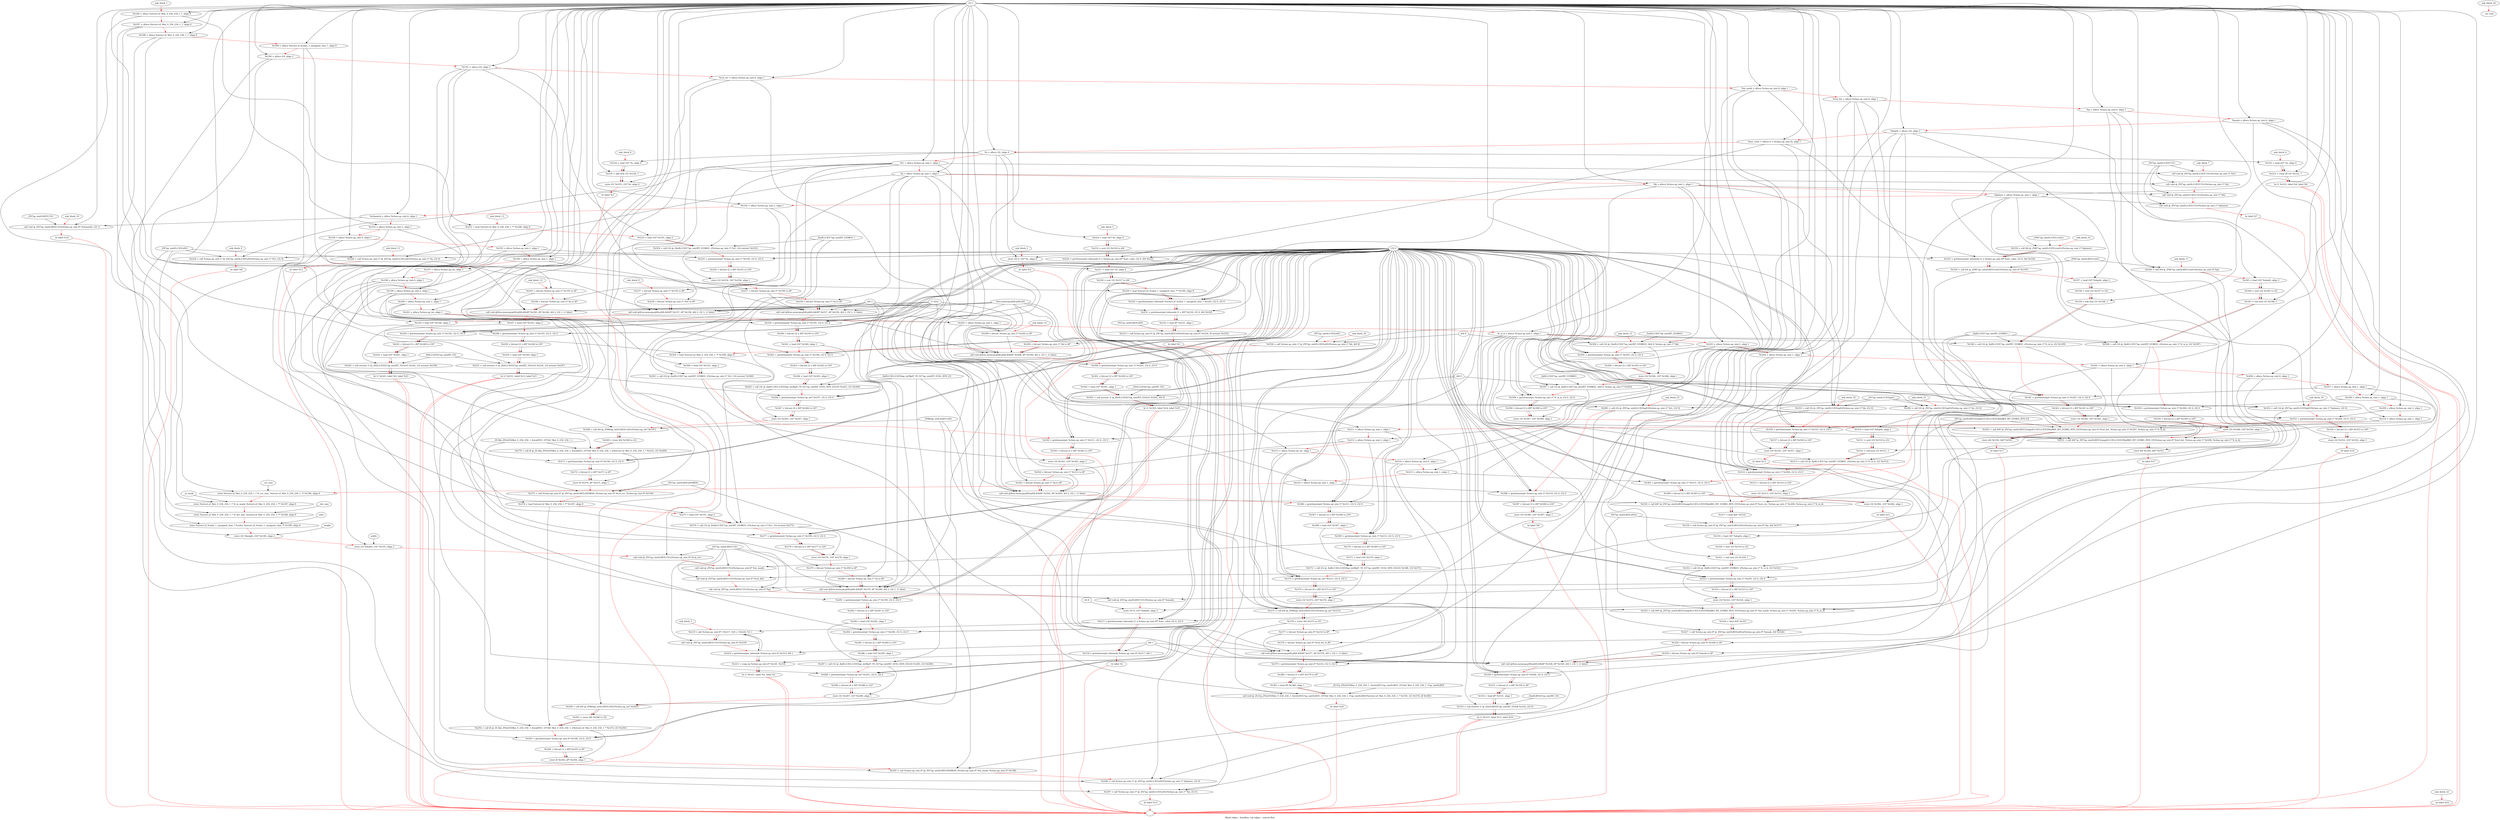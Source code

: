 digraph G {
compound=true
label="Black edges - dataflow, red edges - control flow"
"t186" [label="  %t186 = alloca %struct.xf_Mat_0_256_256_1_*, align 8"]
"t187" [label="  %t187 = alloca %struct.xf_Mat_0_256_256_1_*, align 8"]
"t188" [label="  %t188 = alloca %struct.xf_Mat_0_256_256_1_*, align 8"]
"t189" [label="  %t189 = alloca %struct.xf_Scalar_1_unsigned_char_*, align 8"]
"t190" [label="  %t190 = alloca i16, align 2"]
"t191" [label="  %t191 = alloca i16, align 2"]
"val_src" [label="  %val_src = alloca %class.ap_uint.0, align 1"]
"in_mask" [label="  %in_mask = alloca %class.ap_uint.0, align 1"]
"val_dst" [label="  %val_dst = alloca %class.ap_uint.0, align 1"]
"p" [label="  %p = alloca %class.ap_uint.0, align 1"]
"mask" [label="  %mask = alloca %class.ap_uint.0, align 1"]
"depth" [label="  %depth = alloca i16, align 2"]
"arr_color" [label="  %arr_color = alloca [1 x %class.ap_uint.0], align 1"]
"i" [label="  %i = alloca i32, align 4"]
"i1" [label="  %i1 = alloca %class.ap_uint.1, align 1"]
"j" [label="  %j = alloca %class.ap_uint.1, align 1"]
"k" [label="  %k = alloca %class.ap_uint.1, align 1"]
"planes" [label="  %planes = alloca %class.ap_uint.1, align 1"]
"t192" [label="  %t192 = alloca %class.ap_uint.1, align 1"]
"channels" [label="  %channels = alloca %class.ap_uint.0, align 1"]
"t193" [label="  %t193 = alloca %class.ap_uint.1, align 1"]
"t194" [label="  %t194 = alloca %class.ap_uint.0, align 1"]
"t195" [label="  %t195 = alloca %class.ap_uint.1, align 1"]
"t196" [label="  %t196 = alloca %class.ap_uint.1, align 1"]
"t197" [label="  %t197 = alloca %class.ap_int, align 1"]
"t198" [label="  %t198 = alloca %class.ap_uint.0, align 1"]
"t199" [label="  %t199 = alloca %class.ap_uint.1, align 1"]
"t200" [label="  %t200 = alloca %class.ap_uint.1, align 1"]
"t201" [label="  %t201 = alloca %class.ap_int, align 1"]
"t202" [label="  %t202 = alloca %class.ap_uint.1, align 1"]
"_in_k" [label="  %_in_k = alloca %class.ap_uint.1, align 1"]
"t203" [label="  %t203 = alloca %class.ap_uint.1, align 1"]
"t204" [label="  %t204 = alloca %class.ap_uint.1, align 1"]
"t205" [label="  %t205 = alloca %class.ap_uint.1, align 1"]
"t206" [label="  %t206 = alloca %class.ap_uint.0, align 1"]
"t207" [label="  %t207 = alloca %class.ap_uint.1, align 1"]
"t208" [label="  %t208 = alloca %class.ap_uint.1, align 1"]
"t209" [label="  %t209 = alloca %class.ap_uint.1, align 1"]
"t210" [label="  %t210 = alloca %class.ap_uint.1, align 1"]
"t211" [label="  %t211 = alloca %class.ap_uint.1, align 1"]
"t212" [label="  %t212 = alloca %class.ap_uint.1, align 1"]
"t213" [label="  %t213 = alloca %class.ap_int, align 1"]
"t214" [label="  %t214 = alloca %class.ap_uint.0, align 1"]
"t215" [label="  %t215 = alloca %class.ap_uint.1, align 1"]
"t216" [label="  %t216 = alloca %class.ap_uint.1, align 1"]
"_1" [label="  store %struct.xf_Mat_0_256_256_1_* %_src_mat, %struct.xf_Mat_0_256_256_1_** %t186, align 8"]
"_2" [label="  store %struct.xf_Mat_0_256_256_1_* %_in_mask, %struct.xf_Mat_0_256_256_1_** %t187, align 8"]
"_3" [label="  store %struct.xf_Mat_0_256_256_1_* %_dst_mat, %struct.xf_Mat_0_256_256_1_** %t188, align 8"]
"_4" [label="  store %struct.xf_Scalar_1_unsigned_char_* %color, %struct.xf_Scalar_1_unsigned_char_** %t189, align 8"]
"_5" [label="  store i16 %height, i16* %t190, align 2"]
"_6" [label="  store i16 %width, i16* %t191, align 2"]
"_7" [label="  call void @_ZN7ap_uintILi8EEC1Ev(%class.ap_uint.0* %val_src)"]
"_8" [label="  call void @_ZN7ap_uintILi8EEC1Ev(%class.ap_uint.0* %in_mask)"]
"_9" [label="  call void @_ZN7ap_uintILi8EEC1Ev(%class.ap_uint.0* %val_dst)"]
"_10" [label="  call void @_ZN7ap_uintILi8EEC1Ev(%class.ap_uint.0* %p)"]
"_11" [label="  call void @_ZN7ap_uintILi8EEC1Ev(%class.ap_uint.0* %mask)"]
"_12" [label="  store i16 8, i16* %depth, align 2"]
"t217" [label="  %t217 = getelementptr inbounds [1 x %class.ap_uint.0]* %arr_color, i32 0, i32 0"]
"t218" [label="  %t218 = getelementptr inbounds %class.ap_uint.0* %t217, i64 1"]
"_13" [label="  br label %1"]
"unk_block_1" -> "t186"[color=red]
"i32 1" -> "t186"
"t186" -> "t187"[color=red weight=2]
"i32 1" -> "t187"
"t187" -> "t188"[color=red weight=2]
"i32 1" -> "t188"
"t188" -> "t189"[color=red weight=2]
"i32 1" -> "t189"
"t189" -> "t190"[color=red weight=2]
"i32 1" -> "t190"
"t190" -> "t191"[color=red weight=2]
"i32 1" -> "t191"
"t191" -> "val_src"[color=red weight=2]
"i32 1" -> "val_src"
"val_src" -> "in_mask"[color=red weight=2]
"i32 1" -> "in_mask"
"in_mask" -> "val_dst"[color=red weight=2]
"i32 1" -> "val_dst"
"val_dst" -> "p"[color=red weight=2]
"i32 1" -> "p"
"p" -> "mask"[color=red weight=2]
"i32 1" -> "mask"
"mask" -> "depth"[color=red weight=2]
"i32 1" -> "depth"
"depth" -> "arr_color"[color=red weight=2]
"i32 1" -> "arr_color"
"arr_color" -> "i"[color=red weight=2]
"i32 1" -> "i"
"i" -> "i1"[color=red weight=2]
"i32 1" -> "i1"
"i1" -> "j"[color=red weight=2]
"i32 1" -> "j"
"j" -> "k"[color=red weight=2]
"i32 1" -> "k"
"k" -> "planes"[color=red weight=2]
"i32 1" -> "planes"
"planes" -> "t192"[color=red weight=2]
"i32 1" -> "t192"
"t192" -> "channels"[color=red weight=2]
"i32 1" -> "channels"
"channels" -> "t193"[color=red weight=2]
"i32 1" -> "t193"
"t193" -> "t194"[color=red weight=2]
"i32 1" -> "t194"
"t194" -> "t195"[color=red weight=2]
"i32 1" -> "t195"
"t195" -> "t196"[color=red weight=2]
"i32 1" -> "t196"
"t196" -> "t197"[color=red weight=2]
"i32 1" -> "t197"
"t197" -> "t198"[color=red weight=2]
"i32 1" -> "t198"
"t198" -> "t199"[color=red weight=2]
"i32 1" -> "t199"
"t199" -> "t200"[color=red weight=2]
"i32 1" -> "t200"
"t200" -> "t201"[color=red weight=2]
"i32 1" -> "t201"
"t201" -> "t202"[color=red weight=2]
"i32 1" -> "t202"
"t202" -> "_in_k"[color=red weight=2]
"i32 1" -> "_in_k"
"_in_k" -> "t203"[color=red weight=2]
"i32 1" -> "t203"
"t203" -> "t204"[color=red weight=2]
"i32 1" -> "t204"
"t204" -> "t205"[color=red weight=2]
"i32 1" -> "t205"
"t205" -> "t206"[color=red weight=2]
"i32 1" -> "t206"
"t206" -> "t207"[color=red weight=2]
"i32 1" -> "t207"
"t207" -> "t208"[color=red weight=2]
"i32 1" -> "t208"
"t208" -> "t209"[color=red weight=2]
"i32 1" -> "t209"
"t209" -> "t210"[color=red weight=2]
"i32 1" -> "t210"
"t210" -> "t211"[color=red weight=2]
"i32 1" -> "t211"
"t211" -> "t212"[color=red weight=2]
"i32 1" -> "t212"
"t212" -> "t213"[color=red weight=2]
"i32 1" -> "t213"
"t213" -> "t214"[color=red weight=2]
"i32 1" -> "t214"
"t214" -> "t215"[color=red weight=2]
"i32 1" -> "t215"
"t215" -> "t216"[color=red weight=2]
"i32 1" -> "t216"
"t216" -> "_1"[color=red weight=2]
"_src_mat" -> "_1"
"t186" -> "_1"
"_1" -> "_2"[color=red weight=2]
"_in_mask" -> "_2"
"t187" -> "_2"
"_2" -> "_3"[color=red weight=2]
"_dst_mat" -> "_3"
"t188" -> "_3"
"_3" -> "_4"[color=red weight=2]
"color" -> "_4"
"t189" -> "_4"
"_4" -> "_5"[color=red weight=2]
"height" -> "_5"
"t190" -> "_5"
"_5" -> "_6"[color=red weight=2]
"width" -> "_6"
"t191" -> "_6"
"_6" -> "_7"[color=red weight=2]
"val_src" -> "_7"
"_ZN7ap_uintILi8EEC1Ev" -> "_7"
"_7" -> "_8"[color=red weight=2]
"in_mask" -> "_8"
"_ZN7ap_uintILi8EEC1Ev" -> "_8"
"_8" -> "_9"[color=red weight=2]
"val_dst" -> "_9"
"_ZN7ap_uintILi8EEC1Ev" -> "_9"
"_9" -> "_10"[color=red weight=2]
"p" -> "_10"
"_ZN7ap_uintILi8EEC1Ev" -> "_10"
"_10" -> "_11"[color=red weight=2]
"mask" -> "_11"
"_ZN7ap_uintILi8EEC1Ev" -> "_11"
"_11" -> "_12"[color=red weight=2]
"i16 8" -> "_12"
"depth" -> "_12"
"_12" -> "t217"[color=red weight=2]
"arr_color" -> "t217"
"i32 0" -> "t217"
"i32 0" -> "t217"
"t217" -> "t218"[color=red weight=2]
"t217" -> "t218"
"i64 1" -> "t218"
"t218" -> "_13"[color=red weight=2]
"_13" -> ""[color=red]

"t219" [label="  %t219 = phi %class.ap_uint.0* [ %t217, %0 ], [ %t220, %1 ]"]
"_14" [label="  call void @_ZN7ap_uintILi8EEC1Ev(%class.ap_uint.0* %t219)"]
"t220" [label="  %t220 = getelementptr inbounds %class.ap_uint.0* %t219, i64 1"]
"t221" [label="  %t221 = icmp eq %class.ap_uint.0* %t220, %t218"]
"_15" [label="  br i1 %t221, label %2, label %1"]
"unk_block_2" -> "t219"[color=red]
"t217" -> "t219"
"t220" -> "t219"
"t219" -> "_14"[color=red weight=2]
"t219" -> "_14"
"_ZN7ap_uintILi8EEC1Ev" -> "_14"
"_14" -> "t220"[color=red weight=2]
"t219" -> "t220"
"i64 1" -> "t220"
"t220" -> "t221"[color=red weight=2]
"t220" -> "t221"
"t218" -> "t221"
"t221" -> "_15"[color=red weight=2]
"t221" -> "_15"
"_15" -> ""[color=red]
"_15" -> ""[color=red]

"_16" [label="  store i32 0, i32* %i, align 4"]
"_17" [label="  br label %3"]
"unk_block_3" -> "_16"[color=red]
"i32 0" -> "_16"
"i" -> "_16"
"_16" -> "_17"[color=red weight=2]
"_17" -> ""[color=red]

"t222" [label="  %t222 = load i32* %i, align 4"]
"t223" [label="  %t223 = icmp slt i32 %t222, 1"]
"_18" [label="  br i1 %t223, label %4, label %6"]
"unk_block_4" -> "t222"[color=red]
"i" -> "t222"
"t222" -> "t223"[color=red weight=2]
"t222" -> "t223"
"i32 1" -> "t223"
"t223" -> "_18"[color=red weight=2]
"t223" -> "_18"
"_18" -> ""[color=red]
"_18" -> ""[color=red]

"t224" [label="  %t224 = load i32* %i, align 4"]
"t225" [label="  %t225 = sext i32 %t224 to i64"]
"t226" [label="  %t226 = getelementptr inbounds [1 x %class.ap_uint.0]* %arr_color, i32 0, i64 %t225"]
"t227" [label="  %t227 = load i32* %i, align 4"]
"t228" [label="  %t228 = sext i32 %t227 to i64"]
"t229" [label="  %t229 = load %struct.xf_Scalar_1_unsigned_char_** %t189, align 8"]
"t230" [label="  %t230 = getelementptr inbounds %struct.xf_Scalar_1_unsigned_char_* %t229, i32 0, i32 0"]
"t231" [label="  %t231 = getelementptr inbounds [1 x i8]* %t230, i32 0, i64 %t228"]
"t232" [label="  %t232 = load i8* %t231, align 1"]
"t233" [label="  %t233 = call %class.ap_uint.0* @_ZN7ap_uintILi8EEaSEh(%class.ap_uint.0* %t226, i8 zeroext %t232)"]
"_19" [label="  br label %5"]
"unk_block_5" -> "t224"[color=red]
"i" -> "t224"
"t224" -> "t225"[color=red weight=2]
"t224" -> "t225"
"t225" -> "t226"[color=red weight=2]
"arr_color" -> "t226"
"i32 0" -> "t226"
"t225" -> "t226"
"t226" -> "t227"[color=red weight=2]
"i" -> "t227"
"t227" -> "t228"[color=red weight=2]
"t227" -> "t228"
"t228" -> "t229"[color=red weight=2]
"t189" -> "t229"
"t229" -> "t230"[color=red weight=2]
"t229" -> "t230"
"i32 0" -> "t230"
"i32 0" -> "t230"
"t230" -> "t231"[color=red weight=2]
"t230" -> "t231"
"i32 0" -> "t231"
"t228" -> "t231"
"t231" -> "t232"[color=red weight=2]
"t231" -> "t232"
"t232" -> "t233"[color=red weight=2]
"t226" -> "t233"
"t232" -> "t233"
"_ZN7ap_uintILi8EEaSEh" -> "t233"
"t233" -> "_19"[color=red weight=2]
"_19" -> ""[color=red]

"t234" [label="  %t234 = load i32* %i, align 4"]
"t235" [label="  %t235 = add nsw i32 %t234, 1"]
"_20" [label="  store i32 %t235, i32* %i, align 4"]
"_21" [label="  br label %3"]
"unk_block_6" -> "t234"[color=red]
"i" -> "t234"
"t234" -> "t235"[color=red weight=2]
"t234" -> "t235"
"i32 1" -> "t235"
"t235" -> "_20"[color=red weight=2]
"t235" -> "_20"
"i" -> "_20"
"_20" -> "_21"[color=red weight=2]
"_21" -> ""[color=red]

"_22" [label="  call void @_ZN7ap_uintILi13EEC1Ev(%class.ap_uint.1* %i1)"]
"_23" [label="  call void @_ZN7ap_uintILi13EEC1Ev(%class.ap_uint.1* %j)"]
"_24" [label="  call void @_ZN7ap_uintILi13EEC1Ev(%class.ap_uint.1* %k)"]
"_25" [label="  call void @_ZN7ap_uintILi13EEC1Ev(%class.ap_uint.1* %planes)"]
"_26" [label="  br label %7"]
"unk_block_7" -> "_22"[color=red]
"i1" -> "_22"
"_ZN7ap_uintILi13EEC1Ev" -> "_22"
"_22" -> "_23"[color=red weight=2]
"j" -> "_23"
"_ZN7ap_uintILi13EEC1Ev" -> "_23"
"_23" -> "_24"[color=red weight=2]
"k" -> "_24"
"_ZN7ap_uintILi13EEC1Ev" -> "_24"
"_24" -> "_25"[color=red weight=2]
"planes" -> "_25"
"_ZN7ap_uintILi13EEC1Ev" -> "_25"
"_25" -> "_26"[color=red weight=2]
"_26" -> ""[color=red]

"t236" [label="  %t236 = call %class.ap_uint.1* @_ZN7ap_uintILi13EEaSEi(%class.ap_uint.1* %i1, i32 0)"]
"_27" [label="  br label %8"]
"unk_block_8" -> "t236"[color=red]
"i1" -> "t236"
"i32 0" -> "t236"
"_ZN7ap_uintILi13EEaSEi" -> "t236"
"t236" -> "_27"[color=red weight=2]
"_27" -> ""[color=red]

"t237" [label="  %t237 = bitcast %class.ap_uint.1* %t192 to i8*"]
"t238" [label="  %t238 = bitcast %class.ap_uint.1* %i1 to i8*"]
"_28" [label="  call void @llvm.memcpy.p0i8.p0i8.i64(i8* %t237, i8* %t238, i64 2, i32 1, i1 false)"]
"t239" [label="  %t239 = load i16* %t190, align 2"]
"t240" [label="  %t240 = getelementptr %class.ap_uint.1* %t192, i32 0, i32 0"]
"t241" [label="  %t241 = bitcast [2 x i8]* %t240 to i16*"]
"t242" [label="  %t242 = load i16* %t241, align 1"]
"t243" [label="  %t243 = call zeroext i1 @_ZltILi13EEb7ap_uintIXT_EEt(i16 %t242, i16 zeroext %t239)"]
"_29" [label="  br i1 %t243, label %9, label %23"]
"unk_block_9" -> "t237"[color=red]
"t192" -> "t237"
"t237" -> "t238"[color=red weight=2]
"i1" -> "t238"
"t238" -> "_28"[color=red weight=2]
"t237" -> "_28"
"t238" -> "_28"
"i64 2" -> "_28"
"i32 1" -> "_28"
"i1 false" -> "_28"
"llvm.memcpy.p0i8.p0i8.i64" -> "_28"
"_28" -> "t239"[color=red weight=2]
"t190" -> "t239"
"t239" -> "t240"[color=red weight=2]
"t192" -> "t240"
"i32 0" -> "t240"
"i32 0" -> "t240"
"t240" -> "t241"[color=red weight=2]
"t240" -> "t241"
"t241" -> "t242"[color=red weight=2]
"t241" -> "t242"
"t242" -> "t243"[color=red weight=2]
"t242" -> "t243"
"t239" -> "t243"
"_ZltILi13EEb7ap_uintIXT_EEt" -> "t243"
"t243" -> "_29"[color=red weight=2]
"t243" -> "_29"
"_29" -> ""[color=red]
"_29" -> ""[color=red]

"_30" [label="  call void @_ZN7ap_uintILi8EEC1Ei(%class.ap_uint.0* %channels, i32 1)"]
"_31" [label="  br label %10"]
"unk_block_10" -> "_30"[color=red]
"channels" -> "_30"
"i32 1" -> "_30"
"_ZN7ap_uintILi8EEC1Ei" -> "_30"
"_30" -> "_31"[color=red weight=2]
"_31" -> ""[color=red]

"t244" [label="  %t244 = call %class.ap_uint.1* @_ZN7ap_uintILi13EEaSEi(%class.ap_uint.1* %j, i32 0)"]
"_32" [label="  br label %11"]
"unk_block_11" -> "t244"[color=red]
"j" -> "t244"
"i32 0" -> "t244"
"_ZN7ap_uintILi13EEaSEi" -> "t244"
"t244" -> "_32"[color=red weight=2]
"_32" -> ""[color=red]

"t245" [label="  %t245 = bitcast %class.ap_uint.1* %t193 to i8*"]
"t246" [label="  %t246 = bitcast %class.ap_uint.1* %j to i8*"]
"_33" [label="  call void @llvm.memcpy.p0i8.p0i8.i64(i8* %t245, i8* %t246, i64 2, i32 1, i1 false)"]
"t247" [label="  %t247 = load i16* %t191, align 2"]
"t248" [label="  %t248 = getelementptr %class.ap_uint.1* %t193, i32 0, i32 0"]
"t249" [label="  %t249 = bitcast [2 x i8]* %t248 to i16*"]
"t250" [label="  %t250 = load i16* %t249, align 1"]
"t251" [label="  %t251 = call zeroext i1 @_ZltILi13EEb7ap_uintIXT_EEt(i16 %t250, i16 zeroext %t247)"]
"_34" [label="  br i1 %t251, label %12, label %21"]
"unk_block_12" -> "t245"[color=red]
"t193" -> "t245"
"t245" -> "t246"[color=red weight=2]
"j" -> "t246"
"t246" -> "_33"[color=red weight=2]
"t245" -> "_33"
"t246" -> "_33"
"i64 2" -> "_33"
"i32 1" -> "_33"
"i1 false" -> "_33"
"llvm.memcpy.p0i8.p0i8.i64" -> "_33"
"_33" -> "t247"[color=red weight=2]
"t191" -> "t247"
"t247" -> "t248"[color=red weight=2]
"t193" -> "t248"
"i32 0" -> "t248"
"i32 0" -> "t248"
"t248" -> "t249"[color=red weight=2]
"t248" -> "t249"
"t249" -> "t250"[color=red weight=2]
"t249" -> "t250"
"t250" -> "t251"[color=red weight=2]
"t250" -> "t251"
"t247" -> "t251"
"_ZltILi13EEb7ap_uintIXT_EEt" -> "t251"
"t251" -> "_34"[color=red weight=2]
"t251" -> "_34"
"_34" -> ""[color=red]
"_34" -> ""[color=red]

"t252" [label="  %t252 = load %struct.xf_Mat_0_256_256_1_** %t186, align 8"]
"t253" [label="  %t253 = load i16* %t191, align 2"]
"t254" [label="  %t254 = call i16 @_ZmlILi13EE7ap_uintIXT_EERKS1_t(%class.ap_uint.1* %i1, i16 zeroext %t253)"]
"t255" [label="  %t255 = getelementptr %class.ap_uint.1* %t195, i32 0, i32 0"]
"t256" [label="  %t256 = bitcast [2 x i8]* %t255 to i16*"]
"_35" [label="  store i16 %t254, i16* %t256, align 1"]
"t257" [label="  %t257 = bitcast %class.ap_uint.1* %t196 to i8*"]
"t258" [label="  %t258 = bitcast %class.ap_uint.1* %j to i8*"]
"_36" [label="  call void @llvm.memcpy.p0i8.p0i8.i64(i8* %t257, i8* %t258, i64 2, i32 1, i1 false)"]
"t259" [label="  %t259 = getelementptr %class.ap_uint.1* %t195, i32 0, i32 0"]
"t260" [label="  %t260 = bitcast [2 x i8]* %t259 to i16*"]
"t261" [label="  %t261 = load i16* %t260, align 1"]
"t262" [label="  %t262 = getelementptr %class.ap_uint.1* %t196, i32 0, i32 0"]
"t263" [label="  %t263 = bitcast [2 x i8]* %t262 to i16*"]
"t264" [label="  %t264 = load i16* %t263, align 1"]
"t265" [label="  %t265 = call i32 @_ZplILi13ELi13EE6ap_intIXplT_T0_EE7ap_uintIXT_EES2_IXT0_EE(i16 %t261, i16 %t264)"]
"t266" [label="  %t266 = getelementptr %class.ap_int* %t197, i32 0, i32 0"]
"t267" [label="  %t267 = bitcast [4 x i8]* %t266 to i32*"]
"_37" [label="  store i32 %t265, i32* %t267, align 1"]
"t268" [label="  %t268 = call i64 @_ZNK6ap_intILi26EEcvlEv(%class.ap_int* %t197)"]
"t269" [label="  %t269 = trunc i64 %t268 to i32"]
"t270" [label="  %t270 = call i8 @_ZL36p_ZN2xf16Mat_0_256_256_1_4readIEEi_1P19xf_Mat_0_256_256_1_i(%struct.xf_Mat_0_256_256_1_* %t252, i32 %t269)"]
"t271" [label="  %t271 = getelementptr %class.ap_uint.0* %t194, i32 0, i32 0"]
"t272" [label="  %t272 = bitcast [1 x i8]* %t271 to i8*"]
"_38" [label="  store i8 %t270, i8* %t272, align 1"]
"t273" [label="  %t273 = call %class.ap_uint.0* @_ZN7ap_uintILi8EEaSERKS0_(%class.ap_uint.0* %val_src, %class.ap_uint.0* %t194)"]
"t274" [label="  %t274 = load %struct.xf_Mat_0_256_256_1_** %t187, align 8"]
"t275" [label="  %t275 = load i16* %t191, align 2"]
"t276" [label="  %t276 = call i16 @_ZmlILi13EE7ap_uintIXT_EERKS1_t(%class.ap_uint.1* %i1, i16 zeroext %t275)"]
"t277" [label="  %t277 = getelementptr %class.ap_uint.1* %t199, i32 0, i32 0"]
"t278" [label="  %t278 = bitcast [2 x i8]* %t277 to i16*"]
"_39" [label="  store i16 %t276, i16* %t278, align 1"]
"t279" [label="  %t279 = bitcast %class.ap_uint.1* %t200 to i8*"]
"t280" [label="  %t280 = bitcast %class.ap_uint.1* %j to i8*"]
"_40" [label="  call void @llvm.memcpy.p0i8.p0i8.i64(i8* %t279, i8* %t280, i64 2, i32 1, i1 false)"]
"t281" [label="  %t281 = getelementptr %class.ap_uint.1* %t199, i32 0, i32 0"]
"t282" [label="  %t282 = bitcast [2 x i8]* %t281 to i16*"]
"t283" [label="  %t283 = load i16* %t282, align 1"]
"t284" [label="  %t284 = getelementptr %class.ap_uint.1* %t200, i32 0, i32 0"]
"t285" [label="  %t285 = bitcast [2 x i8]* %t284 to i16*"]
"t286" [label="  %t286 = load i16* %t285, align 1"]
"t287" [label="  %t287 = call i32 @_ZplILi13ELi13EE6ap_intIXplT_T0_EE7ap_uintIXT_EES2_IXT0_EE(i16 %t283, i16 %t286)"]
"t288" [label="  %t288 = getelementptr %class.ap_int* %t201, i32 0, i32 0"]
"t289" [label="  %t289 = bitcast [4 x i8]* %t288 to i32*"]
"_41" [label="  store i32 %t287, i32* %t289, align 1"]
"t290" [label="  %t290 = call i64 @_ZNK6ap_intILi26EEcvlEv(%class.ap_int* %t201)"]
"t291" [label="  %t291 = trunc i64 %t290 to i32"]
"t292" [label="  %t292 = call i8 @_ZL36p_ZN2xf16Mat_0_256_256_1_4readIEEi_1P19xf_Mat_0_256_256_1_i(%struct.xf_Mat_0_256_256_1_* %t274, i32 %t291)"]
"t293" [label="  %t293 = getelementptr %class.ap_uint.0* %t198, i32 0, i32 0"]
"t294" [label="  %t294 = bitcast [1 x i8]* %t293 to i8*"]
"_42" [label="  store i8 %t292, i8* %t294, align 1"]
"t295" [label="  %t295 = call %class.ap_uint.0* @_ZN7ap_uintILi8EEaSERKS0_(%class.ap_uint.0* %in_mask, %class.ap_uint.0* %t198)"]
"t296" [label="  %t296 = call %class.ap_uint.1* @_ZN7ap_uintILi13EEaSEi(%class.ap_uint.1* %planes, i32 0)"]
"t297" [label="  %t297 = call %class.ap_uint.1* @_ZN7ap_uintILi13EEaSEi(%class.ap_uint.1* %k, i32 0)"]
"_43" [label="  br label %13"]
"unk_block_13" -> "t252"[color=red]
"t186" -> "t252"
"t252" -> "t253"[color=red weight=2]
"t191" -> "t253"
"t253" -> "t254"[color=red weight=2]
"i1" -> "t254"
"t253" -> "t254"
"_ZmlILi13EE7ap_uintIXT_EERKS1_t" -> "t254"
"t254" -> "t255"[color=red weight=2]
"t195" -> "t255"
"i32 0" -> "t255"
"i32 0" -> "t255"
"t255" -> "t256"[color=red weight=2]
"t255" -> "t256"
"t256" -> "_35"[color=red weight=2]
"t254" -> "_35"
"t256" -> "_35"
"_35" -> "t257"[color=red weight=2]
"t196" -> "t257"
"t257" -> "t258"[color=red weight=2]
"j" -> "t258"
"t258" -> "_36"[color=red weight=2]
"t257" -> "_36"
"t258" -> "_36"
"i64 2" -> "_36"
"i32 1" -> "_36"
"i1 false" -> "_36"
"llvm.memcpy.p0i8.p0i8.i64" -> "_36"
"_36" -> "t259"[color=red weight=2]
"t195" -> "t259"
"i32 0" -> "t259"
"i32 0" -> "t259"
"t259" -> "t260"[color=red weight=2]
"t259" -> "t260"
"t260" -> "t261"[color=red weight=2]
"t260" -> "t261"
"t261" -> "t262"[color=red weight=2]
"t196" -> "t262"
"i32 0" -> "t262"
"i32 0" -> "t262"
"t262" -> "t263"[color=red weight=2]
"t262" -> "t263"
"t263" -> "t264"[color=red weight=2]
"t263" -> "t264"
"t264" -> "t265"[color=red weight=2]
"t261" -> "t265"
"t264" -> "t265"
"_ZplILi13ELi13EE6ap_intIXplT_T0_EE7ap_uintIXT_EES2_IXT0_EE" -> "t265"
"t265" -> "t266"[color=red weight=2]
"t197" -> "t266"
"i32 0" -> "t266"
"i32 0" -> "t266"
"t266" -> "t267"[color=red weight=2]
"t266" -> "t267"
"t267" -> "_37"[color=red weight=2]
"t265" -> "_37"
"t267" -> "_37"
"_37" -> "t268"[color=red weight=2]
"t197" -> "t268"
"_ZNK6ap_intILi26EEcvlEv" -> "t268"
"t268" -> "t269"[color=red weight=2]
"t268" -> "t269"
"t269" -> "t270"[color=red weight=2]
"t252" -> "t270"
"t269" -> "t270"
"_ZL36p_ZN2xf16Mat_0_256_256_1_4readIEEi_1P19xf_Mat_0_256_256_1_i" -> "t270"
"t270" -> "t271"[color=red weight=2]
"t194" -> "t271"
"i32 0" -> "t271"
"i32 0" -> "t271"
"t271" -> "t272"[color=red weight=2]
"t271" -> "t272"
"t272" -> "_38"[color=red weight=2]
"t270" -> "_38"
"t272" -> "_38"
"_38" -> "t273"[color=red weight=2]
"val_src" -> "t273"
"t194" -> "t273"
"_ZN7ap_uintILi8EEaSERKS0_" -> "t273"
"t273" -> "t274"[color=red weight=2]
"t187" -> "t274"
"t274" -> "t275"[color=red weight=2]
"t191" -> "t275"
"t275" -> "t276"[color=red weight=2]
"i1" -> "t276"
"t275" -> "t276"
"_ZmlILi13EE7ap_uintIXT_EERKS1_t" -> "t276"
"t276" -> "t277"[color=red weight=2]
"t199" -> "t277"
"i32 0" -> "t277"
"i32 0" -> "t277"
"t277" -> "t278"[color=red weight=2]
"t277" -> "t278"
"t278" -> "_39"[color=red weight=2]
"t276" -> "_39"
"t278" -> "_39"
"_39" -> "t279"[color=red weight=2]
"t200" -> "t279"
"t279" -> "t280"[color=red weight=2]
"j" -> "t280"
"t280" -> "_40"[color=red weight=2]
"t279" -> "_40"
"t280" -> "_40"
"i64 2" -> "_40"
"i32 1" -> "_40"
"i1 false" -> "_40"
"llvm.memcpy.p0i8.p0i8.i64" -> "_40"
"_40" -> "t281"[color=red weight=2]
"t199" -> "t281"
"i32 0" -> "t281"
"i32 0" -> "t281"
"t281" -> "t282"[color=red weight=2]
"t281" -> "t282"
"t282" -> "t283"[color=red weight=2]
"t282" -> "t283"
"t283" -> "t284"[color=red weight=2]
"t200" -> "t284"
"i32 0" -> "t284"
"i32 0" -> "t284"
"t284" -> "t285"[color=red weight=2]
"t284" -> "t285"
"t285" -> "t286"[color=red weight=2]
"t285" -> "t286"
"t286" -> "t287"[color=red weight=2]
"t283" -> "t287"
"t286" -> "t287"
"_ZplILi13ELi13EE6ap_intIXplT_T0_EE7ap_uintIXT_EES2_IXT0_EE" -> "t287"
"t287" -> "t288"[color=red weight=2]
"t201" -> "t288"
"i32 0" -> "t288"
"i32 0" -> "t288"
"t288" -> "t289"[color=red weight=2]
"t288" -> "t289"
"t289" -> "_41"[color=red weight=2]
"t287" -> "_41"
"t289" -> "_41"
"_41" -> "t290"[color=red weight=2]
"t201" -> "t290"
"_ZNK6ap_intILi26EEcvlEv" -> "t290"
"t290" -> "t291"[color=red weight=2]
"t290" -> "t291"
"t291" -> "t292"[color=red weight=2]
"t274" -> "t292"
"t291" -> "t292"
"_ZL36p_ZN2xf16Mat_0_256_256_1_4readIEEi_1P19xf_Mat_0_256_256_1_i" -> "t292"
"t292" -> "t293"[color=red weight=2]
"t198" -> "t293"
"i32 0" -> "t293"
"i32 0" -> "t293"
"t293" -> "t294"[color=red weight=2]
"t293" -> "t294"
"t294" -> "_42"[color=red weight=2]
"t292" -> "_42"
"t294" -> "_42"
"_42" -> "t295"[color=red weight=2]
"in_mask" -> "t295"
"t198" -> "t295"
"_ZN7ap_uintILi8EEaSERKS0_" -> "t295"
"t295" -> "t296"[color=red weight=2]
"planes" -> "t296"
"i32 0" -> "t296"
"_ZN7ap_uintILi13EEaSEi" -> "t296"
"t296" -> "t297"[color=red weight=2]
"k" -> "t297"
"i32 0" -> "t297"
"_ZN7ap_uintILi13EEaSEi" -> "t297"
"t297" -> "_43"[color=red weight=2]
"_43" -> ""[color=red]

"t298" [label="  %t298 = bitcast %class.ap_uint.1* %t202 to i8*"]
"t299" [label="  %t299 = bitcast %class.ap_uint.1* %k to i8*"]
"_44" [label="  call void @llvm.memcpy.p0i8.p0i8.i64(i8* %t298, i8* %t299, i64 2, i32 1, i1 false)"]
"t300" [label="  %t300 = getelementptr %class.ap_uint.1* %t202, i32 0, i32 0"]
"t301" [label="  %t301 = bitcast [2 x i8]* %t300 to i16*"]
"t302" [label="  %t302 = load i16* %t301, align 1"]
"t303" [label="  %t303 = call zeroext i1 @_ZleILi13EEb7ap_uintIXT_EEl(i16 %t302, i64 0)"]
"_45" [label="  br i1 %t303, label %14, label %19"]
"unk_block_14" -> "t298"[color=red]
"t202" -> "t298"
"t298" -> "t299"[color=red weight=2]
"k" -> "t299"
"t299" -> "_44"[color=red weight=2]
"t298" -> "_44"
"t299" -> "_44"
"i64 2" -> "_44"
"i32 1" -> "_44"
"i1 false" -> "_44"
"llvm.memcpy.p0i8.p0i8.i64" -> "_44"
"_44" -> "t300"[color=red weight=2]
"t202" -> "t300"
"i32 0" -> "t300"
"i32 0" -> "t300"
"t300" -> "t301"[color=red weight=2]
"t300" -> "t301"
"t301" -> "t302"[color=red weight=2]
"t301" -> "t302"
"t302" -> "t303"[color=red weight=2]
"t302" -> "t303"
"i64 0" -> "t303"
"_ZleILi13EEb7ap_uintIXT_EEl" -> "t303"
"t303" -> "_45"[color=red weight=2]
"t303" -> "_45"
"_45" -> ""[color=red]
"_45" -> ""[color=red]

"t304" [label="  %t304 = call i16 @_ZmlILi13EE7ap_uintIXT_EElRKS1_(i64 8, %class.ap_uint.1* %k)"]
"t305" [label="  %t305 = getelementptr %class.ap_uint.1* %t203, i32 0, i32 0"]
"t306" [label="  %t306 = bitcast [2 x i8]* %t305 to i16*"]
"_46" [label="  store i16 %t304, i16* %t306, align 1"]
"t307" [label="  %t307 = call i16 @_ZplILi13EE7ap_uintIXT_EElRKS1_(i64 0, %class.ap_uint.1* %t203)"]
"t308" [label="  %t308 = getelementptr %class.ap_uint.1* %_in_k, i32 0, i32 0"]
"t309" [label="  %t309 = bitcast [2 x i8]* %t308 to i16*"]
"_47" [label="  store i16 %t307, i16* %t309, align 1"]
"t310" [label="  %t310 = load i16* %depth, align 2"]
"t311" [label="  %t311 = sext i16 %t310 to i32"]
"t312" [label="  %t312 = sub nsw i32 %t311, 1"]
"t313" [label="  %t313 = call i16 @_ZplILi13EE7ap_uintIXT_EERKS1_i(%class.ap_uint.1* %_in_k, i32 %t312)"]
"t314" [label="  %t314 = getelementptr %class.ap_uint.1* %t204, i32 0, i32 0"]
"t315" [label="  %t315 = bitcast [2 x i8]* %t314 to i16*"]
"_48" [label="  store i16 %t313, i16* %t315, align 1"]
"t316" [label="  %t316 = call i64* @_ZN7ap_uintILi8EE5rangeILi13ELi13EEERmRKS_IXT_EERKS_IXT0_EE(%class.ap_uint.0* %val_src, %class.ap_uint.1* %t204, %class.ap_uint.1* %_in_k)"]
"t317" [label="  %t317 = load i64* %t316"]
"t318" [label="  %t318 = call %class.ap_uint.0* @_ZN7ap_uintILi8EEaSEm(%class.ap_uint.0* %p, i64 %t317)"]
"t319" [label="  %t319 = load i16* %depth, align 2"]
"t320" [label="  %t320 = sext i16 %t319 to i32"]
"t321" [label="  %t321 = sub nsw i32 %t320, 1"]
"t322" [label="  %t322 = call i16 @_ZplILi13EE7ap_uintIXT_EERKS1_i(%class.ap_uint.1* %_in_k, i32 %t321)"]
"t323" [label="  %t323 = getelementptr %class.ap_uint.1* %t205, i32 0, i32 0"]
"t324" [label="  %t324 = bitcast [2 x i8]* %t323 to i16*"]
"_49" [label="  store i16 %t322, i16* %t324, align 1"]
"t325" [label="  %t325 = call i64* @_ZN7ap_uintILi8EE5rangeILi13ELi13EEERmRKS_IXT_EERKS_IXT0_EE(%class.ap_uint.0* %in_mask, %class.ap_uint.1* %t205, %class.ap_uint.1* %_in_k)"]
"t326" [label="  %t326 = load i64* %t325"]
"t327" [label="  %t327 = call %class.ap_uint.0* @_ZN7ap_uintILi8EEaSEm(%class.ap_uint.0* %mask, i64 %t326)"]
"t328" [label="  %t328 = bitcast %class.ap_uint.0* %t206 to i8*"]
"t329" [label="  %t329 = bitcast %class.ap_uint.0* %mask to i8*"]
"_50" [label="  call void @llvm.memcpy.p0i8.p0i8.i64(i8* %t328, i8* %t329, i64 1, i32 1, i1 false)"]
"t330" [label="  %t330 = getelementptr %class.ap_uint.0* %t206, i32 0, i32 0"]
"t331" [label="  %t331 = bitcast [1 x i8]* %t330 to i8*"]
"t332" [label="  %t332 = load i8* %t331, align 1"]
"t333" [label="  %t333 = call zeroext i1 @_ZneILi8EEb7ap_uintIXT_EEi(i8 %t332, i32 0)"]
"_51" [label="  br i1 %t333, label %15, label %16"]
"unk_block_15" -> "t304"[color=red]
"i64 8" -> "t304"
"k" -> "t304"
"_ZmlILi13EE7ap_uintIXT_EElRKS1_" -> "t304"
"t304" -> "t305"[color=red weight=2]
"t203" -> "t305"
"i32 0" -> "t305"
"i32 0" -> "t305"
"t305" -> "t306"[color=red weight=2]
"t305" -> "t306"
"t306" -> "_46"[color=red weight=2]
"t304" -> "_46"
"t306" -> "_46"
"_46" -> "t307"[color=red weight=2]
"i64 0" -> "t307"
"t203" -> "t307"
"_ZplILi13EE7ap_uintIXT_EElRKS1_" -> "t307"
"t307" -> "t308"[color=red weight=2]
"_in_k" -> "t308"
"i32 0" -> "t308"
"i32 0" -> "t308"
"t308" -> "t309"[color=red weight=2]
"t308" -> "t309"
"t309" -> "_47"[color=red weight=2]
"t307" -> "_47"
"t309" -> "_47"
"_47" -> "t310"[color=red weight=2]
"depth" -> "t310"
"t310" -> "t311"[color=red weight=2]
"t310" -> "t311"
"t311" -> "t312"[color=red weight=2]
"t311" -> "t312"
"i32 1" -> "t312"
"t312" -> "t313"[color=red weight=2]
"_in_k" -> "t313"
"t312" -> "t313"
"_ZplILi13EE7ap_uintIXT_EERKS1_i" -> "t313"
"t313" -> "t314"[color=red weight=2]
"t204" -> "t314"
"i32 0" -> "t314"
"i32 0" -> "t314"
"t314" -> "t315"[color=red weight=2]
"t314" -> "t315"
"t315" -> "_48"[color=red weight=2]
"t313" -> "_48"
"t315" -> "_48"
"_48" -> "t316"[color=red weight=2]
"val_src" -> "t316"
"t204" -> "t316"
"_in_k" -> "t316"
"_ZN7ap_uintILi8EE5rangeILi13ELi13EEERmRKS_IXT_EERKS_IXT0_EE" -> "t316"
"t316" -> "t317"[color=red weight=2]
"t316" -> "t317"
"t317" -> "t318"[color=red weight=2]
"p" -> "t318"
"t317" -> "t318"
"_ZN7ap_uintILi8EEaSEm" -> "t318"
"t318" -> "t319"[color=red weight=2]
"depth" -> "t319"
"t319" -> "t320"[color=red weight=2]
"t319" -> "t320"
"t320" -> "t321"[color=red weight=2]
"t320" -> "t321"
"i32 1" -> "t321"
"t321" -> "t322"[color=red weight=2]
"_in_k" -> "t322"
"t321" -> "t322"
"_ZplILi13EE7ap_uintIXT_EERKS1_i" -> "t322"
"t322" -> "t323"[color=red weight=2]
"t205" -> "t323"
"i32 0" -> "t323"
"i32 0" -> "t323"
"t323" -> "t324"[color=red weight=2]
"t323" -> "t324"
"t324" -> "_49"[color=red weight=2]
"t322" -> "_49"
"t324" -> "_49"
"_49" -> "t325"[color=red weight=2]
"in_mask" -> "t325"
"t205" -> "t325"
"_in_k" -> "t325"
"_ZN7ap_uintILi8EE5rangeILi13ELi13EEERmRKS_IXT_EERKS_IXT0_EE" -> "t325"
"t325" -> "t326"[color=red weight=2]
"t325" -> "t326"
"t326" -> "t327"[color=red weight=2]
"mask" -> "t327"
"t326" -> "t327"
"_ZN7ap_uintILi8EEaSEm" -> "t327"
"t327" -> "t328"[color=red weight=2]
"t206" -> "t328"
"t328" -> "t329"[color=red weight=2]
"mask" -> "t329"
"t329" -> "_50"[color=red weight=2]
"t328" -> "_50"
"t329" -> "_50"
"i64 1" -> "_50"
"i32 1" -> "_50"
"i1 false" -> "_50"
"llvm.memcpy.p0i8.p0i8.i64" -> "_50"
"_50" -> "t330"[color=red weight=2]
"t206" -> "t330"
"i32 0" -> "t330"
"i32 0" -> "t330"
"t330" -> "t331"[color=red weight=2]
"t330" -> "t331"
"t331" -> "t332"[color=red weight=2]
"t331" -> "t332"
"t332" -> "t333"[color=red weight=2]
"t332" -> "t333"
"i32 0" -> "t333"
"_ZneILi8EEb7ap_uintIXT_EEi" -> "t333"
"t333" -> "_51"[color=red weight=2]
"t333" -> "_51"
"_51" -> ""[color=red]
"_51" -> ""[color=red]

"t334" [label="  %t334 = call i64 @_ZNK7ap_uintILi13EEcvmEv(%class.ap_uint.1* %planes)"]
"t335" [label="  %t335 = getelementptr inbounds [1 x %class.ap_uint.0]* %arr_color, i32 0, i64 %t334"]
"t336" [label="  %t336 = call i64 @_ZNK7ap_uintILi8EEcvmEv(%class.ap_uint.0* %t335)"]
"t337" [label="  %t337 = load i16* %depth, align 2"]
"t338" [label="  %t338 = sext i16 %t337 to i32"]
"t339" [label="  %t339 = sub nsw i32 %t338, 1"]
"t340" [label="  %t340 = call i16 @_ZplILi13EE7ap_uintIXT_EERKS1_i(%class.ap_uint.1* %_in_k, i32 %t339)"]
"t341" [label="  %t341 = getelementptr %class.ap_uint.1* %t207, i32 0, i32 0"]
"t342" [label="  %t342 = bitcast [2 x i8]* %t341 to i16*"]
"_52" [label="  store i16 %t340, i16* %t342, align 1"]
"t343" [label="  %t343 = call i64* @_ZN7ap_uintILi8EE5rangeILi13ELi13EEERmRKS_IXT_EERKS_IXT0_EE(%class.ap_uint.0* %val_dst, %class.ap_uint.1* %t207, %class.ap_uint.1* %_in_k)"]
"_53" [label="  store i64 %t336, i64* %t343"]
"_54" [label="  br label %17"]
"unk_block_16" -> "t334"[color=red]
"planes" -> "t334"
"_ZNK7ap_uintILi13EEcvmEv" -> "t334"
"t334" -> "t335"[color=red weight=2]
"arr_color" -> "t335"
"i32 0" -> "t335"
"t334" -> "t335"
"t335" -> "t336"[color=red weight=2]
"t335" -> "t336"
"_ZNK7ap_uintILi8EEcvmEv" -> "t336"
"t336" -> "t337"[color=red weight=2]
"depth" -> "t337"
"t337" -> "t338"[color=red weight=2]
"t337" -> "t338"
"t338" -> "t339"[color=red weight=2]
"t338" -> "t339"
"i32 1" -> "t339"
"t339" -> "t340"[color=red weight=2]
"_in_k" -> "t340"
"t339" -> "t340"
"_ZplILi13EE7ap_uintIXT_EERKS1_i" -> "t340"
"t340" -> "t341"[color=red weight=2]
"t207" -> "t341"
"i32 0" -> "t341"
"i32 0" -> "t341"
"t341" -> "t342"[color=red weight=2]
"t341" -> "t342"
"t342" -> "_52"[color=red weight=2]
"t340" -> "_52"
"t342" -> "_52"
"_52" -> "t343"[color=red weight=2]
"val_dst" -> "t343"
"t207" -> "t343"
"_in_k" -> "t343"
"_ZN7ap_uintILi8EE5rangeILi13ELi13EEERmRKS_IXT_EERKS_IXT0_EE" -> "t343"
"t343" -> "_53"[color=red weight=2]
"t336" -> "_53"
"t343" -> "_53"
"_53" -> "_54"[color=red weight=2]
"_54" -> ""[color=red]

"t344" [label="  %t344 = call i64 @_ZNK7ap_uintILi8EEcvmEv(%class.ap_uint.0* %p)"]
"t345" [label="  %t345 = load i16* %depth, align 2"]
"t346" [label="  %t346 = sext i16 %t345 to i32"]
"t347" [label="  %t347 = sub nsw i32 %t346, 1"]
"t348" [label="  %t348 = call i16 @_ZplILi13EE7ap_uintIXT_EERKS1_i(%class.ap_uint.1* %_in_k, i32 %t347)"]
"t349" [label="  %t349 = getelementptr %class.ap_uint.1* %t208, i32 0, i32 0"]
"t350" [label="  %t350 = bitcast [2 x i8]* %t349 to i16*"]
"_55" [label="  store i16 %t348, i16* %t350, align 1"]
"t351" [label="  %t351 = call i64* @_ZN7ap_uintILi8EE5rangeILi13ELi13EEERmRKS_IXT_EERKS_IXT0_EE(%class.ap_uint.0* %val_dst, %class.ap_uint.1* %t208, %class.ap_uint.1* %_in_k)"]
"_56" [label="  store i64 %t344, i64* %t351"]
"_57" [label="  br label %17"]
"unk_block_17" -> "t344"[color=red]
"p" -> "t344"
"_ZNK7ap_uintILi8EEcvmEv" -> "t344"
"t344" -> "t345"[color=red weight=2]
"depth" -> "t345"
"t345" -> "t346"[color=red weight=2]
"t345" -> "t346"
"t346" -> "t347"[color=red weight=2]
"t346" -> "t347"
"i32 1" -> "t347"
"t347" -> "t348"[color=red weight=2]
"_in_k" -> "t348"
"t347" -> "t348"
"_ZplILi13EE7ap_uintIXT_EERKS1_i" -> "t348"
"t348" -> "t349"[color=red weight=2]
"t208" -> "t349"
"i32 0" -> "t349"
"i32 0" -> "t349"
"t349" -> "t350"[color=red weight=2]
"t349" -> "t350"
"t350" -> "_55"[color=red weight=2]
"t348" -> "_55"
"t350" -> "_55"
"_55" -> "t351"[color=red weight=2]
"val_dst" -> "t351"
"t208" -> "t351"
"_in_k" -> "t351"
"_ZN7ap_uintILi8EE5rangeILi13ELi13EEERmRKS_IXT_EERKS_IXT0_EE" -> "t351"
"t351" -> "_56"[color=red weight=2]
"t344" -> "_56"
"t351" -> "_56"
"_56" -> "_57"[color=red weight=2]
"_57" -> ""[color=red]

"t352" [label="  %t352 = call i16 @_ZN7ap_uintILi13EEppEi(%class.ap_uint.1* %planes, i32 0)"]
"t353" [label="  %t353 = getelementptr %class.ap_uint.1* %t209, i32 0, i32 0"]
"t354" [label="  %t354 = bitcast [2 x i8]* %t353 to i16*"]
"_58" [label="  store i16 %t352, i16* %t354, align 1"]
"_59" [label="  br label %18"]
"unk_block_18" -> "t352"[color=red]
"planes" -> "t352"
"i32 0" -> "t352"
"_ZN7ap_uintILi13EEppEi" -> "t352"
"t352" -> "t353"[color=red weight=2]
"t209" -> "t353"
"i32 0" -> "t353"
"i32 0" -> "t353"
"t353" -> "t354"[color=red weight=2]
"t353" -> "t354"
"t354" -> "_58"[color=red weight=2]
"t352" -> "_58"
"t354" -> "_58"
"_58" -> "_59"[color=red weight=2]
"_59" -> ""[color=red]

"t355" [label="  %t355 = call i16 @_ZN7ap_uintILi13EEppEi(%class.ap_uint.1* %k, i32 0)"]
"t356" [label="  %t356 = getelementptr %class.ap_uint.1* %t210, i32 0, i32 0"]
"t357" [label="  %t357 = bitcast [2 x i8]* %t356 to i16*"]
"_60" [label="  store i16 %t355, i16* %t357, align 1"]
"_61" [label="  br label %13"]
"unk_block_19" -> "t355"[color=red]
"k" -> "t355"
"i32 0" -> "t355"
"_ZN7ap_uintILi13EEppEi" -> "t355"
"t355" -> "t356"[color=red weight=2]
"t210" -> "t356"
"i32 0" -> "t356"
"i32 0" -> "t356"
"t356" -> "t357"[color=red weight=2]
"t356" -> "t357"
"t357" -> "_60"[color=red weight=2]
"t355" -> "_60"
"t357" -> "_60"
"_60" -> "_61"[color=red weight=2]
"_61" -> ""[color=red]

"t358" [label="  %t358 = call %class.ap_uint.1* @_ZN7ap_uintILi13EEaSEl(%class.ap_uint.1* %k, i64 8)"]
"t359" [label="  %t359 = load %struct.xf_Mat_0_256_256_1_** %t188, align 8"]
"t360" [label="  %t360 = load i16* %t191, align 2"]
"t361" [label="  %t361 = call i16 @_ZmlILi13EE7ap_uintIXT_EERKS1_t(%class.ap_uint.1* %i1, i16 zeroext %t360)"]
"t362" [label="  %t362 = getelementptr %class.ap_uint.1* %t211, i32 0, i32 0"]
"t363" [label="  %t363 = bitcast [2 x i8]* %t362 to i16*"]
"_62" [label="  store i16 %t361, i16* %t363, align 1"]
"t364" [label="  %t364 = bitcast %class.ap_uint.1* %t212 to i8*"]
"t365" [label="  %t365 = bitcast %class.ap_uint.1* %j to i8*"]
"_63" [label="  call void @llvm.memcpy.p0i8.p0i8.i64(i8* %t364, i8* %t365, i64 2, i32 1, i1 false)"]
"t366" [label="  %t366 = getelementptr %class.ap_uint.1* %t211, i32 0, i32 0"]
"t367" [label="  %t367 = bitcast [2 x i8]* %t366 to i16*"]
"t368" [label="  %t368 = load i16* %t367, align 1"]
"t369" [label="  %t369 = getelementptr %class.ap_uint.1* %t212, i32 0, i32 0"]
"t370" [label="  %t370 = bitcast [2 x i8]* %t369 to i16*"]
"t371" [label="  %t371 = load i16* %t370, align 1"]
"t372" [label="  %t372 = call i32 @_ZplILi13ELi13EE6ap_intIXplT_T0_EE7ap_uintIXT_EES2_IXT0_EE(i16 %t368, i16 %t371)"]
"t373" [label="  %t373 = getelementptr %class.ap_int* %t213, i32 0, i32 0"]
"t374" [label="  %t374 = bitcast [4 x i8]* %t373 to i32*"]
"_64" [label="  store i32 %t372, i32* %t374, align 1"]
"t375" [label="  %t375 = call i64 @_ZNK6ap_intILi26EEcvlEv(%class.ap_int* %t213)"]
"t376" [label="  %t376 = trunc i64 %t375 to i32"]
"t377" [label="  %t377 = bitcast %class.ap_uint.0* %t214 to i8*"]
"t378" [label="  %t378 = bitcast %class.ap_uint.0* %val_dst to i8*"]
"_65" [label="  call void @llvm.memcpy.p0i8.p0i8.i64(i8* %t377, i8* %t378, i64 1, i32 1, i1 false)"]
"t379" [label="  %t379 = getelementptr %class.ap_uint.0* %t214, i32 0, i32 0"]
"t380" [label="  %t380 = bitcast [1 x i8]* %t379 to i8*"]
"t381" [label="  %t381 = load i8* %t380, align 1"]
"_66" [label="  call void @_ZL51p_ZN2xf16Mat_0_256_256_1_5writeIEEi7ap_uintILi8EE_1P19xf_Mat_0_256_256_1_i7ap_uintILi8EE(%struct.xf_Mat_0_256_256_1_* %t359, i32 %t376, i8 %t381)"]
"_67" [label="  br label %20"]
"unk_block_20" -> "t358"[color=red]
"k" -> "t358"
"i64 8" -> "t358"
"_ZN7ap_uintILi13EEaSEl" -> "t358"
"t358" -> "t359"[color=red weight=2]
"t188" -> "t359"
"t359" -> "t360"[color=red weight=2]
"t191" -> "t360"
"t360" -> "t361"[color=red weight=2]
"i1" -> "t361"
"t360" -> "t361"
"_ZmlILi13EE7ap_uintIXT_EERKS1_t" -> "t361"
"t361" -> "t362"[color=red weight=2]
"t211" -> "t362"
"i32 0" -> "t362"
"i32 0" -> "t362"
"t362" -> "t363"[color=red weight=2]
"t362" -> "t363"
"t363" -> "_62"[color=red weight=2]
"t361" -> "_62"
"t363" -> "_62"
"_62" -> "t364"[color=red weight=2]
"t212" -> "t364"
"t364" -> "t365"[color=red weight=2]
"j" -> "t365"
"t365" -> "_63"[color=red weight=2]
"t364" -> "_63"
"t365" -> "_63"
"i64 2" -> "_63"
"i32 1" -> "_63"
"i1 false" -> "_63"
"llvm.memcpy.p0i8.p0i8.i64" -> "_63"
"_63" -> "t366"[color=red weight=2]
"t211" -> "t366"
"i32 0" -> "t366"
"i32 0" -> "t366"
"t366" -> "t367"[color=red weight=2]
"t366" -> "t367"
"t367" -> "t368"[color=red weight=2]
"t367" -> "t368"
"t368" -> "t369"[color=red weight=2]
"t212" -> "t369"
"i32 0" -> "t369"
"i32 0" -> "t369"
"t369" -> "t370"[color=red weight=2]
"t369" -> "t370"
"t370" -> "t371"[color=red weight=2]
"t370" -> "t371"
"t371" -> "t372"[color=red weight=2]
"t368" -> "t372"
"t371" -> "t372"
"_ZplILi13ELi13EE6ap_intIXplT_T0_EE7ap_uintIXT_EES2_IXT0_EE" -> "t372"
"t372" -> "t373"[color=red weight=2]
"t213" -> "t373"
"i32 0" -> "t373"
"i32 0" -> "t373"
"t373" -> "t374"[color=red weight=2]
"t373" -> "t374"
"t374" -> "_64"[color=red weight=2]
"t372" -> "_64"
"t374" -> "_64"
"_64" -> "t375"[color=red weight=2]
"t213" -> "t375"
"_ZNK6ap_intILi26EEcvlEv" -> "t375"
"t375" -> "t376"[color=red weight=2]
"t375" -> "t376"
"t376" -> "t377"[color=red weight=2]
"t214" -> "t377"
"t377" -> "t378"[color=red weight=2]
"val_dst" -> "t378"
"t378" -> "_65"[color=red weight=2]
"t377" -> "_65"
"t378" -> "_65"
"i64 1" -> "_65"
"i32 1" -> "_65"
"i1 false" -> "_65"
"llvm.memcpy.p0i8.p0i8.i64" -> "_65"
"_65" -> "t379"[color=red weight=2]
"t214" -> "t379"
"i32 0" -> "t379"
"i32 0" -> "t379"
"t379" -> "t380"[color=red weight=2]
"t379" -> "t380"
"t380" -> "t381"[color=red weight=2]
"t380" -> "t381"
"t381" -> "_66"[color=red weight=2]
"t359" -> "_66"
"t376" -> "_66"
"t381" -> "_66"
"_ZL51p_ZN2xf16Mat_0_256_256_1_5writeIEEi7ap_uintILi8EE_1P19xf_Mat_0_256_256_1_i7ap_uintILi8EE" -> "_66"
"_66" -> "_67"[color=red weight=2]
"_67" -> ""[color=red]

"t382" [label="  %t382 = call i16 @_ZN7ap_uintILi13EEppEi(%class.ap_uint.1* %j, i32 0)"]
"t383" [label="  %t383 = getelementptr %class.ap_uint.1* %t215, i32 0, i32 0"]
"t384" [label="  %t384 = bitcast [2 x i8]* %t383 to i16*"]
"_68" [label="  store i16 %t382, i16* %t384, align 1"]
"_69" [label="  br label %11"]
"unk_block_21" -> "t382"[color=red]
"j" -> "t382"
"i32 0" -> "t382"
"_ZN7ap_uintILi13EEppEi" -> "t382"
"t382" -> "t383"[color=red weight=2]
"t215" -> "t383"
"i32 0" -> "t383"
"i32 0" -> "t383"
"t383" -> "t384"[color=red weight=2]
"t383" -> "t384"
"t384" -> "_68"[color=red weight=2]
"t382" -> "_68"
"t384" -> "_68"
"_68" -> "_69"[color=red weight=2]
"_69" -> ""[color=red]

"_70" [label="  br label %22"]
"unk_block_22" -> "_70"[color=red]
"_70" -> ""[color=red]

"t385" [label="  %t385 = call i16 @_ZN7ap_uintILi13EEppEi(%class.ap_uint.1* %i1, i32 0)"]
"t386" [label="  %t386 = getelementptr %class.ap_uint.1* %t216, i32 0, i32 0"]
"t387" [label="  %t387 = bitcast [2 x i8]* %t386 to i16*"]
"_71" [label="  store i16 %t385, i16* %t387, align 1"]
"_72" [label="  br label %8"]
"unk_block_23" -> "t385"[color=red]
"i1" -> "t385"
"i32 0" -> "t385"
"_ZN7ap_uintILi13EEppEi" -> "t385"
"t385" -> "t386"[color=red weight=2]
"t216" -> "t386"
"i32 0" -> "t386"
"i32 0" -> "t386"
"t386" -> "t387"[color=red weight=2]
"t386" -> "t387"
"t387" -> "_71"[color=red weight=2]
"t385" -> "_71"
"t387" -> "_71"
"_71" -> "_72"[color=red weight=2]
"_72" -> ""[color=red]

"_73" [label="  ret void"]
"unk_block_24" -> "_73"[color=red]

}
